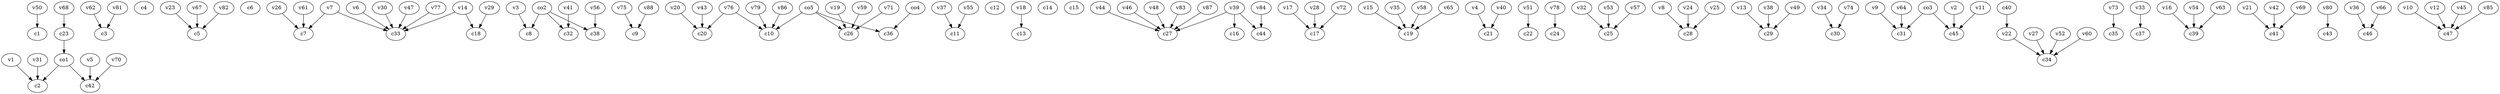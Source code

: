 strict digraph  {
c1;
c2;
c3;
c4;
c5;
c6;
c7;
c8;
c9;
c10;
c11;
c12;
c13;
c14;
c15;
c16;
c17;
c18;
c19;
c20;
c21;
c22;
c23;
c24;
c25;
c26;
c27;
c28;
c29;
c30;
c31;
c32;
c33;
c34;
c35;
c36;
c37;
c38;
c39;
c40;
c41;
c42;
c43;
c44;
c45;
c46;
c47;
v1;
v2;
v3;
v4;
v5;
v6;
v7;
v8;
v9;
v10;
v11;
v12;
v13;
v14;
v15;
v16;
v17;
v18;
v19;
v20;
v21;
v22;
v23;
v24;
v25;
v26;
v27;
v28;
v29;
v30;
v31;
v32;
v33;
v34;
v35;
v36;
v37;
v38;
v39;
v40;
v41;
v42;
v43;
v44;
v45;
v46;
v47;
v48;
v49;
v50;
v51;
v52;
v53;
v54;
v55;
v56;
v57;
v58;
v59;
v60;
v61;
v62;
v63;
v64;
v65;
v66;
v67;
v68;
v69;
v70;
v71;
v72;
v73;
v74;
v75;
v76;
v77;
v78;
v79;
v80;
v81;
v82;
v83;
v84;
v85;
v86;
v87;
v88;
co1;
co2;
co3;
co4;
co5;
c23 -> co1  [weight=1];
c40 -> v22  [weight=1];
v1 -> c2  [weight=1];
v2 -> c45  [weight=1];
v3 -> c8  [weight=1];
v4 -> c21  [weight=1];
v5 -> c42  [weight=1];
v6 -> c33  [weight=1];
v7 -> c7  [weight=1];
v7 -> c33  [weight=1];
v8 -> c28  [weight=1];
v9 -> c31  [weight=1];
v10 -> c47  [weight=1];
v11 -> c45  [weight=1];
v12 -> c47  [weight=1];
v13 -> c29  [weight=1];
v14 -> c18  [weight=1];
v14 -> c33  [weight=1];
v15 -> c19  [weight=1];
v16 -> c39  [weight=1];
v17 -> c17  [weight=1];
v18 -> c13  [weight=1];
v19 -> c26  [weight=1];
v20 -> c20  [weight=1];
v21 -> c41  [weight=1];
v22 -> c34  [weight=1];
v23 -> c5  [weight=1];
v24 -> c28  [weight=1];
v25 -> c28  [weight=1];
v26 -> c7  [weight=1];
v27 -> c34  [weight=1];
v28 -> c17  [weight=1];
v29 -> c18  [weight=1];
v30 -> c33  [weight=1];
v31 -> c2  [weight=1];
v32 -> c25  [weight=1];
v33 -> c37  [weight=1];
v34 -> c30  [weight=1];
v35 -> c19  [weight=1];
v36 -> c46  [weight=1];
v37 -> c11  [weight=1];
v38 -> c29  [weight=1];
v39 -> c16  [weight=1];
v39 -> c27  [weight=1];
v39 -> c44  [weight=1];
v40 -> c21  [weight=1];
v41 -> c32  [weight=1];
v42 -> c41  [weight=1];
v43 -> c20  [weight=1];
v44 -> c27  [weight=1];
v45 -> c47  [weight=1];
v46 -> c27  [weight=1];
v47 -> c33  [weight=1];
v48 -> c27  [weight=1];
v49 -> c29  [weight=1];
v50 -> c1  [weight=1];
v51 -> c22  [weight=1];
v52 -> c34  [weight=1];
v53 -> c25  [weight=1];
v54 -> c39  [weight=1];
v55 -> c11  [weight=1];
v56 -> c38  [weight=1];
v57 -> c25  [weight=1];
v58 -> c19  [weight=1];
v59 -> c26  [weight=1];
v60 -> c34  [weight=1];
v61 -> c7  [weight=1];
v62 -> c3  [weight=1];
v63 -> c39  [weight=1];
v64 -> c31  [weight=1];
v65 -> c19  [weight=1];
v66 -> c46  [weight=1];
v67 -> c5  [weight=1];
v68 -> c23  [weight=1];
v69 -> c41  [weight=1];
v70 -> c42  [weight=1];
v71 -> c26  [weight=1];
v72 -> c17  [weight=1];
v73 -> c35  [weight=1];
v74 -> c30  [weight=1];
v75 -> c9  [weight=1];
v76 -> c10  [weight=1];
v76 -> c20  [weight=1];
v77 -> c33  [weight=1];
v78 -> c24  [weight=1];
v79 -> c10  [weight=1];
v80 -> c43  [weight=1];
v81 -> c3  [weight=1];
v82 -> c5  [weight=1];
v83 -> c27  [weight=1];
v84 -> c44  [weight=1];
v85 -> c47  [weight=1];
v86 -> c10  [weight=1];
v87 -> c27  [weight=1];
v88 -> c9  [weight=1];
co1 -> c42  [weight=1];
co1 -> c2  [weight=1];
co2 -> c38  [weight=1];
co2 -> c32  [weight=1];
co2 -> c8  [weight=1];
co3 -> c45  [weight=1];
co3 -> c31  [weight=1];
co4 -> c36  [weight=1];
co5 -> c10  [weight=1];
co5 -> c26  [weight=1];
co5 -> c36  [weight=1];
}
